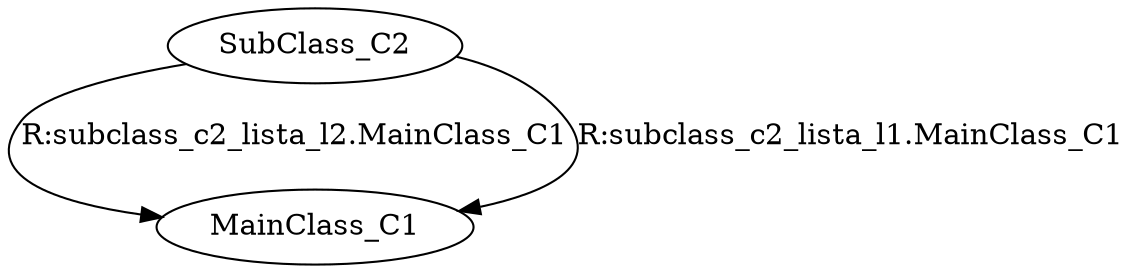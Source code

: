 digraph classRelations {
	subgraph Stazione {
		MainClass_C1 [ classID=1, classIndex=0, ownerPlantType=Stazione, isStarClass=false]
		SubClass_C2 [ classID=2, classIndex=1, ownerPlantType=Stazione, isStarClass=false]

		 SubClass_C2 -> MainClass_C1[OperationKind=AUTO]  [list_name=subclass_c2_lista_l2, field=mainclass_c1, fieldType=MainClass_C1, op=R] [label="R:subclass_c2_lista_l2.MainClass_C1"] 
		 SubClass_C2 -> MainClass_C1[OperationKind=AUTO]  [list_name=subclass_c2_lista_l1, field=mainclass_c1, fieldType=MainClass_C1, op=R] [label="R:subclass_c2_lista_l1.MainClass_C1"] 
	}
}